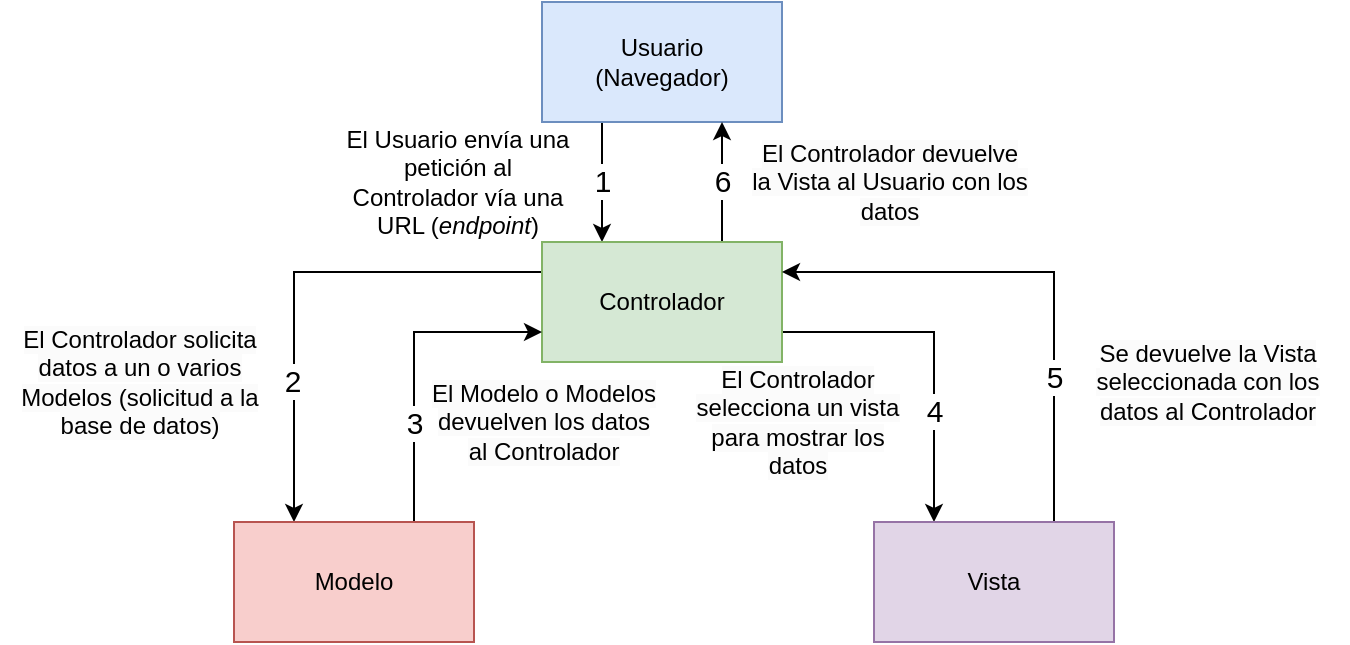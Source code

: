 <mxfile version="26.2.14">
  <diagram name="Page-1" id="ugDeNUn8-q2tB6P9qvU7">
    <mxGraphModel dx="983" dy="523" grid="1" gridSize="10" guides="1" tooltips="1" connect="1" arrows="1" fold="1" page="1" pageScale="1" pageWidth="827" pageHeight="1169" math="0" shadow="0">
      <root>
        <mxCell id="0" />
        <mxCell id="1" parent="0" />
        <mxCell id="Ia9p3ftofB72TrhNBuT_-9" style="edgeStyle=orthogonalEdgeStyle;rounded=0;orthogonalLoop=1;jettySize=auto;html=1;exitX=0.25;exitY=1;exitDx=0;exitDy=0;entryX=0.25;entryY=0;entryDx=0;entryDy=0;fontSize=11;" edge="1" parent="1" source="Ia9p3ftofB72TrhNBuT_-1" target="Ia9p3ftofB72TrhNBuT_-5">
          <mxGeometry relative="1" as="geometry" />
        </mxCell>
        <mxCell id="Ia9p3ftofB72TrhNBuT_-12" value="1" style="edgeLabel;html=1;align=center;verticalAlign=middle;resizable=0;points=[];fontSize=15;" vertex="1" connectable="0" parent="Ia9p3ftofB72TrhNBuT_-9">
          <mxGeometry y="2" relative="1" as="geometry">
            <mxPoint x="-2" y="-1" as="offset" />
          </mxGeometry>
        </mxCell>
        <mxCell id="Ia9p3ftofB72TrhNBuT_-1" value="Usuario&lt;div&gt;(Navegador)&lt;/div&gt;" style="rounded=0;whiteSpace=wrap;html=1;fillColor=#dae8fc;strokeColor=#6c8ebf;" vertex="1" parent="1">
          <mxGeometry x="354" y="60" width="120" height="60" as="geometry" />
        </mxCell>
        <mxCell id="Ia9p3ftofB72TrhNBuT_-10" style="edgeStyle=orthogonalEdgeStyle;rounded=0;orthogonalLoop=1;jettySize=auto;html=1;exitX=0.75;exitY=0;exitDx=0;exitDy=0;entryX=0.75;entryY=1;entryDx=0;entryDy=0;" edge="1" parent="1" source="Ia9p3ftofB72TrhNBuT_-5" target="Ia9p3ftofB72TrhNBuT_-1">
          <mxGeometry relative="1" as="geometry" />
        </mxCell>
        <mxCell id="Ia9p3ftofB72TrhNBuT_-28" value="&lt;font style=&quot;font-size: 15px;&quot;&gt;6&lt;/font&gt;" style="edgeLabel;html=1;align=center;verticalAlign=middle;resizable=0;points=[];" vertex="1" connectable="0" parent="Ia9p3ftofB72TrhNBuT_-10">
          <mxGeometry x="0.033" relative="1" as="geometry">
            <mxPoint as="offset" />
          </mxGeometry>
        </mxCell>
        <mxCell id="Ia9p3ftofB72TrhNBuT_-14" style="edgeStyle=orthogonalEdgeStyle;rounded=0;orthogonalLoop=1;jettySize=auto;html=1;exitX=0;exitY=0.25;exitDx=0;exitDy=0;entryX=0.25;entryY=0;entryDx=0;entryDy=0;" edge="1" parent="1" source="Ia9p3ftofB72TrhNBuT_-5" target="Ia9p3ftofB72TrhNBuT_-6">
          <mxGeometry relative="1" as="geometry" />
        </mxCell>
        <mxCell id="Ia9p3ftofB72TrhNBuT_-29" value="&lt;font style=&quot;font-size: 15px;&quot;&gt;2&lt;/font&gt;" style="edgeLabel;html=1;align=center;verticalAlign=middle;resizable=0;points=[];" vertex="1" connectable="0" parent="Ia9p3ftofB72TrhNBuT_-14">
          <mxGeometry x="0.425" y="-1" relative="1" as="geometry">
            <mxPoint as="offset" />
          </mxGeometry>
        </mxCell>
        <mxCell id="Ia9p3ftofB72TrhNBuT_-18" style="edgeStyle=orthogonalEdgeStyle;rounded=0;orthogonalLoop=1;jettySize=auto;html=1;exitX=1;exitY=0.75;exitDx=0;exitDy=0;entryX=0.25;entryY=0;entryDx=0;entryDy=0;" edge="1" parent="1" source="Ia9p3ftofB72TrhNBuT_-5" target="Ia9p3ftofB72TrhNBuT_-7">
          <mxGeometry relative="1" as="geometry" />
        </mxCell>
        <mxCell id="Ia9p3ftofB72TrhNBuT_-25" value="&lt;font style=&quot;font-size: 15px;&quot;&gt;4&lt;/font&gt;" style="edgeLabel;html=1;align=center;verticalAlign=middle;resizable=0;points=[];" vertex="1" connectable="0" parent="Ia9p3ftofB72TrhNBuT_-18">
          <mxGeometry x="0.066" relative="1" as="geometry">
            <mxPoint y="24" as="offset" />
          </mxGeometry>
        </mxCell>
        <mxCell id="Ia9p3ftofB72TrhNBuT_-5" value="Controlador" style="rounded=0;whiteSpace=wrap;html=1;fillColor=#d5e8d4;strokeColor=#82b366;" vertex="1" parent="1">
          <mxGeometry x="354" y="180" width="120" height="60" as="geometry" />
        </mxCell>
        <mxCell id="Ia9p3ftofB72TrhNBuT_-16" style="edgeStyle=orthogonalEdgeStyle;rounded=0;orthogonalLoop=1;jettySize=auto;html=1;exitX=0.75;exitY=0;exitDx=0;exitDy=0;entryX=0;entryY=0.75;entryDx=0;entryDy=0;" edge="1" parent="1" source="Ia9p3ftofB72TrhNBuT_-6" target="Ia9p3ftofB72TrhNBuT_-5">
          <mxGeometry relative="1" as="geometry" />
        </mxCell>
        <mxCell id="Ia9p3ftofB72TrhNBuT_-30" value="&lt;font style=&quot;font-size: 15px;&quot;&gt;3&lt;/font&gt;" style="edgeLabel;html=1;align=center;verticalAlign=middle;resizable=0;points=[];" vertex="1" connectable="0" parent="Ia9p3ftofB72TrhNBuT_-16">
          <mxGeometry x="-0.365" relative="1" as="geometry">
            <mxPoint as="offset" />
          </mxGeometry>
        </mxCell>
        <mxCell id="Ia9p3ftofB72TrhNBuT_-6" value="Modelo" style="rounded=0;whiteSpace=wrap;html=1;fillColor=#f8cecc;strokeColor=#b85450;" vertex="1" parent="1">
          <mxGeometry x="200" y="320" width="120" height="60" as="geometry" />
        </mxCell>
        <mxCell id="Ia9p3ftofB72TrhNBuT_-20" style="edgeStyle=orthogonalEdgeStyle;rounded=0;orthogonalLoop=1;jettySize=auto;html=1;exitX=0.75;exitY=0;exitDx=0;exitDy=0;entryX=1;entryY=0.25;entryDx=0;entryDy=0;" edge="1" parent="1" source="Ia9p3ftofB72TrhNBuT_-7" target="Ia9p3ftofB72TrhNBuT_-5">
          <mxGeometry relative="1" as="geometry" />
        </mxCell>
        <mxCell id="Ia9p3ftofB72TrhNBuT_-27" value="&lt;font style=&quot;font-size: 15px;&quot;&gt;5&lt;/font&gt;" style="edgeLabel;html=1;align=center;verticalAlign=middle;resizable=0;points=[];" vertex="1" connectable="0" parent="Ia9p3ftofB72TrhNBuT_-20">
          <mxGeometry x="-0.453" relative="1" as="geometry">
            <mxPoint y="-2" as="offset" />
          </mxGeometry>
        </mxCell>
        <mxCell id="Ia9p3ftofB72TrhNBuT_-7" value="Vista" style="rounded=0;whiteSpace=wrap;html=1;fillColor=#e1d5e7;strokeColor=#9673a6;" vertex="1" parent="1">
          <mxGeometry x="520" y="320" width="120" height="60" as="geometry" />
        </mxCell>
        <mxCell id="Ia9p3ftofB72TrhNBuT_-11" value="El Usuario envía una petición al Controlador vía una URL (&lt;i&gt;endpoint&lt;/i&gt;)" style="text;html=1;align=center;verticalAlign=middle;whiteSpace=wrap;rounded=0;" vertex="1" parent="1">
          <mxGeometry x="252" y="130" width="120" height="40" as="geometry" />
        </mxCell>
        <mxCell id="Ia9p3ftofB72TrhNBuT_-15" value="&lt;span style=&quot;background-color: rgb(251, 251, 251);&quot;&gt;El Controlador solicita datos a un o varios Modelos (solicitud a la base de datos)&lt;/span&gt;" style="text;html=1;align=center;verticalAlign=middle;whiteSpace=wrap;rounded=0;" vertex="1" parent="1">
          <mxGeometry x="83" y="230" width="140" height="40" as="geometry" />
        </mxCell>
        <mxCell id="Ia9p3ftofB72TrhNBuT_-17" value="&lt;span style=&quot;background-color: rgb(251, 251, 251);&quot;&gt;El Modelo o Modelos devuelven los datos al Controlador&lt;/span&gt;" style="text;html=1;align=center;verticalAlign=middle;whiteSpace=wrap;rounded=0;" vertex="1" parent="1">
          <mxGeometry x="295" y="250" width="120" height="40" as="geometry" />
        </mxCell>
        <mxCell id="Ia9p3ftofB72TrhNBuT_-19" value="&lt;span style=&quot;background-color: rgb(251, 251, 251);&quot;&gt;El Controlador selecciona un vista para mostrar los datos&lt;/span&gt;" style="text;html=1;align=center;verticalAlign=middle;whiteSpace=wrap;rounded=0;" vertex="1" parent="1">
          <mxGeometry x="422" y="250" width="120" height="40" as="geometry" />
        </mxCell>
        <mxCell id="Ia9p3ftofB72TrhNBuT_-21" value="&lt;span style=&quot;background-color: rgb(251, 251, 251);&quot;&gt;Se devuelve la Vista seleccionada con los datos al Controlador&lt;/span&gt;" style="text;html=1;align=center;verticalAlign=middle;whiteSpace=wrap;rounded=0;" vertex="1" parent="1">
          <mxGeometry x="617" y="230" width="140" height="40" as="geometry" />
        </mxCell>
        <mxCell id="Ia9p3ftofB72TrhNBuT_-22" value="&lt;span style=&quot;background-color: rgb(251, 251, 251);&quot;&gt;El Controlador devuelve la Vista al Usuario con los datos&lt;/span&gt;" style="text;html=1;align=center;verticalAlign=middle;whiteSpace=wrap;rounded=0;" vertex="1" parent="1">
          <mxGeometry x="458" y="130" width="140" height="40" as="geometry" />
        </mxCell>
      </root>
    </mxGraphModel>
  </diagram>
</mxfile>
